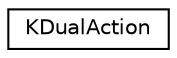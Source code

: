 digraph "Graphical Class Hierarchy"
{
  edge [fontname="Helvetica",fontsize="10",labelfontname="Helvetica",labelfontsize="10"];
  node [fontname="Helvetica",fontsize="10",shape=record];
  rankdir="LR";
  Node0 [label="KDualAction",height=0.2,width=0.4,color="black", fillcolor="white", style="filled",URL="$classKDualAction.html",tooltip="An action which can alternate between two texts/icons when triggered. "];
}
